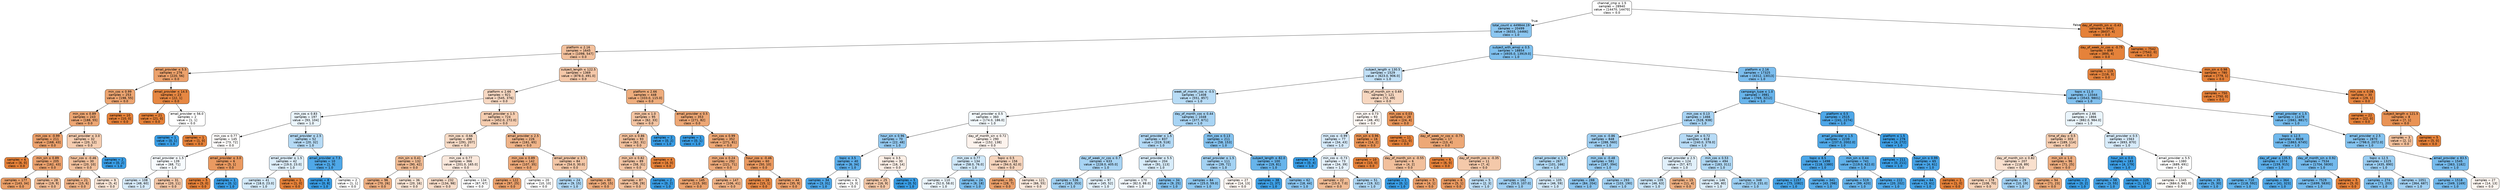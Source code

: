 digraph Tree {
node [shape=box, style="filled, rounded", color="black", fontname="helvetica"] ;
edge [fontname="helvetica"] ;
0 [label=<channel_cmp &le; 1.5<br/>samples = 28940<br/>value = [14470, 14470]<br/>class = 0.0>, fillcolor="#ffffff"] ;
1 [label=<total_count &le; 449844.19<br/>samples = 20499<br/>value = [6033, 14466]<br/>class = 1.0>, fillcolor="#8cc6f0"] ;
0 -> 1 [labeldistance=2.5, labelangle=45, headlabel="True"] ;
2 [label=<platform &le; 2.16<br/>samples = 1645<br/>value = [1098, 547]<br/>class = 0.0>, fillcolor="#f2c09c"] ;
1 -> 2 ;
3 [label=<email_provider &le; 5.5<br/>samples = 276<br/>value = [220, 56]<br/>class = 0.0>, fillcolor="#eca16b"] ;
2 -> 3 ;
4 [label=<min_cos &le; 0.99<br/>samples = 253<br/>value = [198, 55]<br/>class = 0.0>, fillcolor="#eca470"] ;
3 -> 4 ;
5 [label=<min_cos &le; 0.89<br/>samples = 243<br/>value = [188, 55]<br/>class = 0.0>, fillcolor="#eda673"] ;
4 -> 5 ;
6 [label=<min_cos &le; -0.99<br/>samples = 211<br/>value = [168, 43]<br/>class = 0.0>, fillcolor="#eca16c"] ;
5 -> 6 ;
7 [label=<samples = 6<br/>value = [6, 0]<br/>class = 0.0>, fillcolor="#e58139"] ;
6 -> 7 ;
8 [label=<min_sin &le; 0.89<br/>samples = 205<br/>value = [162, 43]<br/>class = 0.0>, fillcolor="#eca26e"] ;
6 -> 8 ;
9 [label=<samples = 177<br/>value = [143, 34]<br/>class = 0.0>, fillcolor="#eb9f68"] ;
8 -> 9 ;
10 [label=<samples = 28<br/>value = [19, 9]<br/>class = 0.0>, fillcolor="#f1bd97"] ;
8 -> 10 ;
11 [label=<email_provider &le; 3.0<br/>samples = 32<br/>value = [20, 12]<br/>class = 0.0>, fillcolor="#f5cdb0"] ;
5 -> 11 ;
12 [label=<hour_cos &le; -0.46<br/>samples = 30<br/>value = [20, 10]<br/>class = 0.0>, fillcolor="#f2c09c"] ;
11 -> 12 ;
13 [label=<samples = 21<br/>value = [15, 6]<br/>class = 0.0>, fillcolor="#efb388"] ;
12 -> 13 ;
14 [label=<samples = 9<br/>value = [5, 4]<br/>class = 0.0>, fillcolor="#fae6d7"] ;
12 -> 14 ;
15 [label=<samples = 2<br/>value = [0, 2]<br/>class = 1.0>, fillcolor="#399de5"] ;
11 -> 15 ;
16 [label=<samples = 10<br/>value = [10, 0]<br/>class = 0.0>, fillcolor="#e58139"] ;
4 -> 16 ;
17 [label=<email_provider &le; 14.5<br/>samples = 23<br/>value = [22, 1]<br/>class = 0.0>, fillcolor="#e68742"] ;
3 -> 17 ;
18 [label=<samples = 21<br/>value = [21, 0]<br/>class = 0.0>, fillcolor="#e58139"] ;
17 -> 18 ;
19 [label=<email_provider &le; 56.0<br/>samples = 2<br/>value = [1, 1]<br/>class = 0.0>, fillcolor="#ffffff"] ;
17 -> 19 ;
20 [label=<samples = 1<br/>value = [0, 1]<br/>class = 1.0>, fillcolor="#399de5"] ;
19 -> 20 ;
21 [label=<samples = 1<br/>value = [1, 0]<br/>class = 0.0>, fillcolor="#e58139"] ;
19 -> 21 ;
22 [label=<subject_length &le; 122.5<br/>samples = 1369<br/>value = [878.0, 491.0]<br/>class = 0.0>, fillcolor="#f4c7a8"] ;
2 -> 22 ;
23 [label=<platform &le; 2.66<br/>samples = 921<br/>value = [545, 376]<br/>class = 0.0>, fillcolor="#f7d8c2"] ;
22 -> 23 ;
24 [label=<min_cos &le; 0.83<br/>samples = 197<br/>value = [93, 104]<br/>class = 1.0>, fillcolor="#eaf5fc"] ;
23 -> 24 ;
25 [label=<min_cos &le; 0.77<br/>samples = 145<br/>value = [73, 72]<br/>class = 0.0>, fillcolor="#fffdfc"] ;
24 -> 25 ;
26 [label=<email_provider &le; 1.5<br/>samples = 139<br/>value = [68, 71]<br/>class = 1.0>, fillcolor="#f7fbfe"] ;
25 -> 26 ;
27 [label=<samples = 108<br/>value = [48, 60]<br/>class = 1.0>, fillcolor="#d7ebfa"] ;
26 -> 27 ;
28 [label=<samples = 31<br/>value = [20, 11]<br/>class = 0.0>, fillcolor="#f3c6a6"] ;
26 -> 28 ;
29 [label=<email_provider &le; 3.0<br/>samples = 6<br/>value = [5, 1]<br/>class = 0.0>, fillcolor="#ea9a61"] ;
25 -> 29 ;
30 [label=<samples = 5<br/>value = [5, 0]<br/>class = 0.0>, fillcolor="#e58139"] ;
29 -> 30 ;
31 [label=<samples = 1<br/>value = [0, 1]<br/>class = 1.0>, fillcolor="#399de5"] ;
29 -> 31 ;
32 [label=<email_provider &le; 2.5<br/>samples = 52<br/>value = [20, 32]<br/>class = 1.0>, fillcolor="#b5daf5"] ;
24 -> 32 ;
33 [label=<email_provider &le; 1.5<br/>samples = 42<br/>value = [19.0, 23.0]<br/>class = 1.0>, fillcolor="#ddeefa"] ;
32 -> 33 ;
34 [label=<samples = 41<br/>value = [18.0, 23.0]<br/>class = 1.0>, fillcolor="#d4eaf9"] ;
33 -> 34 ;
35 [label=<samples = 1<br/>value = [1, 0]<br/>class = 0.0>, fillcolor="#e58139"] ;
33 -> 35 ;
36 [label=<email_provider &le; 7.5<br/>samples = 10<br/>value = [1, 9]<br/>class = 1.0>, fillcolor="#4fa8e8"] ;
32 -> 36 ;
37 [label=<samples = 8<br/>value = [0, 8]<br/>class = 1.0>, fillcolor="#399de5"] ;
36 -> 37 ;
38 [label=<samples = 2<br/>value = [1, 1]<br/>class = 0.0>, fillcolor="#ffffff"] ;
36 -> 38 ;
39 [label=<email_provider &le; 1.5<br/>samples = 724<br/>value = [452.0, 272.0]<br/>class = 0.0>, fillcolor="#f5cdb0"] ;
23 -> 39 ;
40 [label=<min_cos &le; -0.66<br/>samples = 498<br/>value = [291, 207]<br/>class = 0.0>, fillcolor="#f7dbc6"] ;
39 -> 40 ;
41 [label=<min_sin &le; 0.41<br/>samples = 132<br/>value = [90, 42]<br/>class = 0.0>, fillcolor="#f1bc95"] ;
40 -> 41 ;
42 [label=<samples = 96<br/>value = [70, 26]<br/>class = 0.0>, fillcolor="#efb083"] ;
41 -> 42 ;
43 [label=<samples = 36<br/>value = [20, 16]<br/>class = 0.0>, fillcolor="#fae6d7"] ;
41 -> 43 ;
44 [label=<min_cos &le; 0.77<br/>samples = 366<br/>value = [201.0, 165.0]<br/>class = 0.0>, fillcolor="#fae8dc"] ;
40 -> 44 ;
45 [label=<samples = 232<br/>value = [134, 98]<br/>class = 0.0>, fillcolor="#f8ddca"] ;
44 -> 45 ;
46 [label=<samples = 134<br/>value = [67, 67]<br/>class = 0.0>, fillcolor="#ffffff"] ;
44 -> 46 ;
47 [label=<email_provider &le; 2.5<br/>samples = 226<br/>value = [161, 65]<br/>class = 0.0>, fillcolor="#efb489"] ;
39 -> 47 ;
48 [label=<min_cos &le; 0.89<br/>samples = 142<br/>value = [107, 35]<br/>class = 0.0>, fillcolor="#eeaa7a"] ;
47 -> 48 ;
49 [label=<samples = 122<br/>value = [97, 25]<br/>class = 0.0>, fillcolor="#eca16c"] ;
48 -> 49 ;
50 [label=<samples = 20<br/>value = [10, 10]<br/>class = 0.0>, fillcolor="#ffffff"] ;
48 -> 50 ;
51 [label=<email_provider &le; 3.5<br/>samples = 84<br/>value = [54.0, 30.0]<br/>class = 0.0>, fillcolor="#f3c7a7"] ;
47 -> 51 ;
52 [label=<samples = 24<br/>value = [9, 15]<br/>class = 1.0>, fillcolor="#b0d8f5"] ;
51 -> 52 ;
53 [label=<samples = 60<br/>value = [45, 15]<br/>class = 0.0>, fillcolor="#eeab7b"] ;
51 -> 53 ;
54 [label=<platform &le; 2.66<br/>samples = 448<br/>value = [333.0, 115.0]<br/>class = 0.0>, fillcolor="#eead7d"] ;
22 -> 54 ;
55 [label=<min_cos &le; 1.0<br/>samples = 95<br/>value = [62, 33]<br/>class = 0.0>, fillcolor="#f3c4a2"] ;
54 -> 55 ;
56 [label=<min_sin &le; 0.86<br/>samples = 93<br/>value = [62, 31]<br/>class = 0.0>, fillcolor="#f2c09c"] ;
55 -> 56 ;
57 [label=<min_sin &le; 0.82<br/>samples = 89<br/>value = [58, 31]<br/>class = 0.0>, fillcolor="#f3c4a3"] ;
56 -> 57 ;
58 [label=<samples = 87<br/>value = [58, 29]<br/>class = 0.0>, fillcolor="#f2c09c"] ;
57 -> 58 ;
59 [label=<samples = 2<br/>value = [0, 2]<br/>class = 1.0>, fillcolor="#399de5"] ;
57 -> 59 ;
60 [label=<samples = 4<br/>value = [4, 0]<br/>class = 0.0>, fillcolor="#e58139"] ;
56 -> 60 ;
61 [label=<samples = 2<br/>value = [0, 2]<br/>class = 1.0>, fillcolor="#399de5"] ;
55 -> 61 ;
62 [label=<email_provider &le; 0.5<br/>samples = 353<br/>value = [271, 82]<br/>class = 0.0>, fillcolor="#eda775"] ;
54 -> 62 ;
63 [label=<samples = 1<br/>value = [0, 1]<br/>class = 1.0>, fillcolor="#399de5"] ;
62 -> 63 ;
64 [label=<min_cos &le; 0.99<br/>samples = 352<br/>value = [271, 81]<br/>class = 0.0>, fillcolor="#eda774"] ;
62 -> 64 ;
65 [label=<min_cos &le; 0.24<br/>samples = 292<br/>value = [221, 71]<br/>class = 0.0>, fillcolor="#eda979"] ;
64 -> 65 ;
66 [label=<samples = 145<br/>value = [115, 30]<br/>class = 0.0>, fillcolor="#eca26d"] ;
65 -> 66 ;
67 [label=<samples = 147<br/>value = [106, 41]<br/>class = 0.0>, fillcolor="#efb286"] ;
65 -> 67 ;
68 [label=<hour_cos &le; -0.46<br/>samples = 60<br/>value = [50, 10]<br/>class = 0.0>, fillcolor="#ea9a61"] ;
64 -> 68 ;
69 [label=<samples = 16<br/>value = [15, 1]<br/>class = 0.0>, fillcolor="#e78946"] ;
68 -> 69 ;
70 [label=<samples = 44<br/>value = [35, 9]<br/>class = 0.0>, fillcolor="#eca16c"] ;
68 -> 70 ;
71 [label=<subject_with_emoji &le; 0.5<br/>samples = 18854<br/>value = [4935.0, 13919.0]<br/>class = 1.0>, fillcolor="#7fc0ee"] ;
1 -> 71 ;
72 [label=<subject_length &le; 130.5<br/>samples = 1529<br/>value = [623.0, 906.0]<br/>class = 1.0>, fillcolor="#c1e0f7"] ;
71 -> 72 ;
73 [label=<week_of_month_cos &le; -0.5<br/>samples = 1408<br/>value = [551, 857]<br/>class = 1.0>, fillcolor="#b8dcf6"] ;
72 -> 73 ;
74 [label=<email_provider &le; 0.5<br/>samples = 360<br/>value = [174.0, 186.0]<br/>class = 1.0>, fillcolor="#f2f9fd"] ;
73 -> 74 ;
75 [label=<hour_sin &le; 0.96<br/>samples = 70<br/>value = [22, 48]<br/>class = 1.0>, fillcolor="#94caf1"] ;
74 -> 75 ;
76 [label=<topic &le; 3.5<br/>samples = 40<br/>value = [6, 34]<br/>class = 1.0>, fillcolor="#5caeea"] ;
75 -> 76 ;
77 [label=<samples = 34<br/>value = [3, 31]<br/>class = 1.0>, fillcolor="#4ca6e8"] ;
76 -> 77 ;
78 [label=<samples = 6<br/>value = [3, 3]<br/>class = 0.0>, fillcolor="#ffffff"] ;
76 -> 78 ;
79 [label=<topic &le; 3.5<br/>samples = 30<br/>value = [16, 14]<br/>class = 0.0>, fillcolor="#fcefe6"] ;
75 -> 79 ;
80 [label=<samples = 25<br/>value = [16, 9]<br/>class = 0.0>, fillcolor="#f4c8a8"] ;
79 -> 80 ;
81 [label=<samples = 5<br/>value = [0, 5]<br/>class = 1.0>, fillcolor="#399de5"] ;
79 -> 81 ;
82 [label=<day_of_month_sin &le; 0.72<br/>samples = 290<br/>value = [152, 138]<br/>class = 0.0>, fillcolor="#fdf3ed"] ;
74 -> 82 ;
83 [label=<min_cos &le; 0.77<br/>samples = 134<br/>value = [58.0, 76.0]<br/>class = 1.0>, fillcolor="#d0e8f9"] ;
82 -> 83 ;
84 [label=<samples = 110<br/>value = [52.0, 58.0]<br/>class = 1.0>, fillcolor="#ebf5fc"] ;
83 -> 84 ;
85 [label=<samples = 24<br/>value = [6, 18]<br/>class = 1.0>, fillcolor="#7bbeee"] ;
83 -> 85 ;
86 [label=<topic &le; 0.5<br/>samples = 156<br/>value = [94.0, 62.0]<br/>class = 0.0>, fillcolor="#f6d4bc"] ;
82 -> 86 ;
87 [label=<samples = 35<br/>value = [28, 7]<br/>class = 0.0>, fillcolor="#eca06a"] ;
86 -> 87 ;
88 [label=<samples = 121<br/>value = [66, 55]<br/>class = 0.0>, fillcolor="#fbeade"] ;
86 -> 88 ;
89 [label=<day_of_month_cos &le; 0.44<br/>samples = 1048<br/>value = [377, 671]<br/>class = 1.0>, fillcolor="#a8d4f4"] ;
73 -> 89 ;
90 [label=<email_provider &le; 1.5<br/>samples = 837<br/>value = [319, 518]<br/>class = 1.0>, fillcolor="#b3d9f5"] ;
89 -> 90 ;
91 [label=<day_of_week_nr_cos &le; 0.7<br/>samples = 633<br/>value = [228.0, 405.0]<br/>class = 1.0>, fillcolor="#a8d4f4"] ;
90 -> 91 ;
92 [label=<samples = 536<br/>value = [183, 353]<br/>class = 1.0>, fillcolor="#a0d0f2"] ;
91 -> 92 ;
93 [label=<samples = 97<br/>value = [45, 52]<br/>class = 1.0>, fillcolor="#e4f2fc"] ;
91 -> 93 ;
94 [label=<email_provider &le; 5.5<br/>samples = 204<br/>value = [91, 113]<br/>class = 1.0>, fillcolor="#d8ecfa"] ;
90 -> 94 ;
95 [label=<samples = 170<br/>value = [82.0, 88.0]<br/>class = 1.0>, fillcolor="#f2f8fd"] ;
94 -> 95 ;
96 [label=<samples = 34<br/>value = [9, 25]<br/>class = 1.0>, fillcolor="#80c0ee"] ;
94 -> 96 ;
97 [label=<min_cos &le; 0.13<br/>samples = 211<br/>value = [58, 153]<br/>class = 1.0>, fillcolor="#84c2ef"] ;
89 -> 97 ;
98 [label=<email_provider &le; 1.5<br/>samples = 111<br/>value = [39, 72]<br/>class = 1.0>, fillcolor="#a4d2f3"] ;
97 -> 98 ;
99 [label=<samples = 84<br/>value = [25.0, 59.0]<br/>class = 1.0>, fillcolor="#8dc7f0"] ;
98 -> 99 ;
100 [label=<samples = 27<br/>value = [14, 13]<br/>class = 0.0>, fillcolor="#fdf6f1"] ;
98 -> 100 ;
101 [label=<subject_length &le; 82.0<br/>samples = 100<br/>value = [19, 81]<br/>class = 1.0>, fillcolor="#67b4eb"] ;
97 -> 101 ;
102 [label=<samples = 38<br/>value = [1, 37]<br/>class = 1.0>, fillcolor="#3ea0e6"] ;
101 -> 102 ;
103 [label=<samples = 62<br/>value = [18, 44]<br/>class = 1.0>, fillcolor="#8ac5f0"] ;
101 -> 103 ;
104 [label=<day_of_month_sin &le; 0.69<br/>samples = 121<br/>value = [72, 49]<br/>class = 0.0>, fillcolor="#f7d7c0"] ;
72 -> 104 ;
105 [label=<min_sin &le; 0.73<br/>samples = 93<br/>value = [48, 45]<br/>class = 0.0>, fillcolor="#fdf7f3"] ;
104 -> 105 ;
106 [label=<min_cos &le; -0.99<br/>samples = 77<br/>value = [34, 43]<br/>class = 1.0>, fillcolor="#d6eafa"] ;
105 -> 106 ;
107 [label=<samples = 4<br/>value = [0, 4]<br/>class = 1.0>, fillcolor="#399de5"] ;
106 -> 107 ;
108 [label=<min_cos &le; -0.73<br/>samples = 73<br/>value = [34, 39]<br/>class = 1.0>, fillcolor="#e6f2fc"] ;
106 -> 108 ;
109 [label=<samples = 22<br/>value = [15.0, 7.0]<br/>class = 0.0>, fillcolor="#f1bc95"] ;
108 -> 109 ;
110 [label=<samples = 51<br/>value = [19, 32]<br/>class = 1.0>, fillcolor="#afd7f4"] ;
108 -> 110 ;
111 [label=<min_sin &le; 0.96<br/>samples = 16<br/>value = [14, 2]<br/>class = 0.0>, fillcolor="#e99355"] ;
105 -> 111 ;
112 [label=<samples = 10<br/>value = [10, 0]<br/>class = 0.0>, fillcolor="#e58139"] ;
111 -> 112 ;
113 [label=<day_of_month_sin &le; -0.55<br/>samples = 6<br/>value = [4, 2]<br/>class = 0.0>, fillcolor="#f2c09c"] ;
111 -> 113 ;
114 [label=<samples = 1<br/>value = [0, 1]<br/>class = 1.0>, fillcolor="#399de5"] ;
113 -> 114 ;
115 [label=<samples = 5<br/>value = [4, 1]<br/>class = 0.0>, fillcolor="#eca06a"] ;
113 -> 115 ;
116 [label=<min_cos &le; 0.03<br/>samples = 28<br/>value = [24, 4]<br/>class = 0.0>, fillcolor="#e9965a"] ;
104 -> 116 ;
117 [label=<samples = 11<br/>value = [11, 0]<br/>class = 0.0>, fillcolor="#e58139"] ;
116 -> 117 ;
118 [label=<day_of_week_nr_cos &le; -0.75<br/>samples = 17<br/>value = [13, 4]<br/>class = 0.0>, fillcolor="#eda876"] ;
116 -> 118 ;
119 [label=<samples = 6<br/>value = [6, 0]<br/>class = 0.0>, fillcolor="#e58139"] ;
118 -> 119 ;
120 [label=<day_of_month_cos &le; -0.35<br/>samples = 11<br/>value = [7, 4]<br/>class = 0.0>, fillcolor="#f4c9aa"] ;
118 -> 120 ;
121 [label=<samples = 6<br/>value = [5, 1]<br/>class = 0.0>, fillcolor="#ea9a61"] ;
120 -> 121 ;
122 [label=<samples = 5<br/>value = [2, 3]<br/>class = 1.0>, fillcolor="#bddef6"] ;
120 -> 122 ;
123 [label=<platform &le; 2.16<br/>samples = 17325<br/>value = [4312, 13013]<br/>class = 1.0>, fillcolor="#7bbdee"] ;
71 -> 123 ;
124 [label=<campaign_type &le; 1.0<br/>samples = 3981<br/>value = [769, 3212]<br/>class = 1.0>, fillcolor="#68b4eb"] ;
123 -> 124 ;
125 [label=<min_cos &le; 0.13<br/>samples = 1466<br/>value = [528, 938]<br/>class = 1.0>, fillcolor="#a8d4f4"] ;
124 -> 125 ;
126 [label=<min_cos &le; -0.86<br/>samples = 848<br/>value = [288, 560]<br/>class = 1.0>, fillcolor="#9fcff2"] ;
125 -> 126 ;
127 [label=<email_provider &le; 1.5<br/>samples = 267<br/>value = [101, 166]<br/>class = 1.0>, fillcolor="#b1d9f5"] ;
126 -> 127 ;
128 [label=<samples = 162<br/>value = [55.0, 107.0]<br/>class = 1.0>, fillcolor="#9fcff2"] ;
127 -> 128 ;
129 [label=<samples = 105<br/>value = [46, 59]<br/>class = 1.0>, fillcolor="#d3e9f9"] ;
127 -> 129 ;
130 [label=<min_cos &le; -0.48<br/>samples = 581<br/>value = [187, 394]<br/>class = 1.0>, fillcolor="#97ccf1"] ;
126 -> 130 ;
131 [label=<samples = 288<br/>value = [84, 204]<br/>class = 1.0>, fillcolor="#8bc5f0"] ;
130 -> 131 ;
132 [label=<samples = 293<br/>value = [103, 190]<br/>class = 1.0>, fillcolor="#a4d2f3"] ;
130 -> 132 ;
133 [label=<hour_sin &le; 0.72<br/>samples = 618<br/>value = [240.0, 378.0]<br/>class = 1.0>, fillcolor="#b7dbf6"] ;
125 -> 133 ;
134 [label=<email_provider &le; 2.5<br/>samples = 124<br/>value = [57, 67]<br/>class = 1.0>, fillcolor="#e1f0fb"] ;
133 -> 134 ;
135 [label=<samples = 109<br/>value = [46, 63]<br/>class = 1.0>, fillcolor="#cae5f8"] ;
134 -> 135 ;
136 [label=<samples = 15<br/>value = [11, 4]<br/>class = 0.0>, fillcolor="#eeaf81"] ;
134 -> 136 ;
137 [label=<min_cos &le; 0.53<br/>samples = 494<br/>value = [183, 311]<br/>class = 1.0>, fillcolor="#aed7f4"] ;
133 -> 137 ;
138 [label=<samples = 146<br/>value = [66, 80]<br/>class = 1.0>, fillcolor="#dceefa"] ;
137 -> 138 ;
139 [label=<samples = 348<br/>value = [117.0, 231.0]<br/>class = 1.0>, fillcolor="#9dcff2"] ;
137 -> 139 ;
140 [label=<platform &le; 0.5<br/>samples = 2515<br/>value = [241, 2274]<br/>class = 1.0>, fillcolor="#4ea7e8"] ;
124 -> 140 ;
141 [label=<email_provider &le; 1.5<br/>samples = 2239<br/>value = [237.0, 2002.0]<br/>class = 1.0>, fillcolor="#50a9e8"] ;
140 -> 141 ;
142 [label=<topic &le; 8.5<br/>samples = 1498<br/>value = [118, 1380]<br/>class = 1.0>, fillcolor="#4aa5e7"] ;
141 -> 142 ;
143 [label=<samples = 1157<br/>value = [75, 1082]<br/>class = 1.0>, fillcolor="#47a4e7"] ;
142 -> 143 ;
144 [label=<samples = 341<br/>value = [43, 298]<br/>class = 1.0>, fillcolor="#56abe9"] ;
142 -> 144 ;
145 [label=<min_sin &le; 0.44<br/>samples = 741<br/>value = [119.0, 622.0]<br/>class = 1.0>, fillcolor="#5fb0ea"] ;
141 -> 145 ;
146 [label=<samples = 519<br/>value = [99, 420]<br/>class = 1.0>, fillcolor="#68b4eb"] ;
145 -> 146 ;
147 [label=<samples = 222<br/>value = [20, 202]<br/>class = 1.0>, fillcolor="#4da7e8"] ;
145 -> 147 ;
148 [label=<platform &le; 1.5<br/>samples = 276<br/>value = [4, 272]<br/>class = 1.0>, fillcolor="#3c9ee5"] ;
140 -> 148 ;
149 [label=<samples = 211<br/>value = [0, 211]<br/>class = 1.0>, fillcolor="#399de5"] ;
148 -> 149 ;
150 [label=<hour_sin &le; 0.99<br/>samples = 65<br/>value = [4, 61]<br/>class = 1.0>, fillcolor="#46a3e7"] ;
148 -> 150 ;
151 [label=<samples = 64<br/>value = [3, 61]<br/>class = 1.0>, fillcolor="#43a2e6"] ;
150 -> 151 ;
152 [label=<samples = 1<br/>value = [1, 0]<br/>class = 0.0>, fillcolor="#e58139"] ;
150 -> 152 ;
153 [label=<topic &le; 11.0<br/>samples = 13344<br/>value = [3543, 9801]<br/>class = 1.0>, fillcolor="#81c0ee"] ;
123 -> 153 ;
154 [label=<platform &le; 2.66<br/>samples = 1866<br/>value = [882.0, 984.0]<br/>class = 1.0>, fillcolor="#eaf5fc"] ;
153 -> 154 ;
155 [label=<time_of_day &le; 0.5<br/>samples = 303<br/>value = [189, 114]<br/>class = 0.0>, fillcolor="#f5cdb0"] ;
154 -> 155 ;
156 [label=<day_of_month_sin &le; 0.82<br/>samples = 207<br/>value = [118, 89]<br/>class = 0.0>, fillcolor="#f9e0ce"] ;
155 -> 156 ;
157 [label=<samples = 178<br/>value = [108, 70]<br/>class = 0.0>, fillcolor="#f6d3b9"] ;
156 -> 157 ;
158 [label=<samples = 29<br/>value = [10, 19]<br/>class = 1.0>, fillcolor="#a1d1f3"] ;
156 -> 158 ;
159 [label=<min_sin &le; 1.0<br/>samples = 96<br/>value = [71, 25]<br/>class = 0.0>, fillcolor="#eead7f"] ;
155 -> 159 ;
160 [label=<samples = 94<br/>value = [71, 23]<br/>class = 0.0>, fillcolor="#edaa79"] ;
159 -> 160 ;
161 [label=<samples = 2<br/>value = [0, 2]<br/>class = 1.0>, fillcolor="#399de5"] ;
159 -> 161 ;
162 [label=<email_provider &le; 0.5<br/>samples = 1563<br/>value = [693, 870]<br/>class = 1.0>, fillcolor="#d7ebfa"] ;
154 -> 162 ;
163 [label=<hour_sin &le; 0.0<br/>samples = 183<br/>value = [4, 179]<br/>class = 1.0>, fillcolor="#3d9fe6"] ;
162 -> 163 ;
164 [label=<samples = 58<br/>value = [3, 55]<br/>class = 1.0>, fillcolor="#44a2e6"] ;
163 -> 164 ;
165 [label=<samples = 125<br/>value = [1, 124]<br/>class = 1.0>, fillcolor="#3b9ee5"] ;
163 -> 165 ;
166 [label=<email_provider &le; 5.5<br/>samples = 1380<br/>value = [689, 691]<br/>class = 1.0>, fillcolor="#feffff"] ;
162 -> 166 ;
167 [label=<samples = 1345<br/>value = [684.0, 661.0]<br/>class = 0.0>, fillcolor="#fefbf8"] ;
166 -> 167 ;
168 [label=<samples = 35<br/>value = [5, 30]<br/>class = 1.0>, fillcolor="#5aade9"] ;
166 -> 168 ;
169 [label=<email_provider &le; 1.5<br/>samples = 11478<br/>value = [2661, 8817]<br/>class = 1.0>, fillcolor="#75bbed"] ;
153 -> 169 ;
170 [label=<topic &le; 12.5<br/>samples = 8608<br/>value = [1863, 6745]<br/>class = 1.0>, fillcolor="#70b8ec"] ;
169 -> 170 ;
171 [label=<day_of_year &le; 135.5<br/>samples = 1074<br/>value = [159, 915]<br/>class = 1.0>, fillcolor="#5baeea"] ;
170 -> 171 ;
172 [label=<samples = 710<br/>value = [118, 592]<br/>class = 1.0>, fillcolor="#60b1ea"] ;
171 -> 172 ;
173 [label=<samples = 364<br/>value = [41, 323]<br/>class = 1.0>, fillcolor="#52a9e8"] ;
171 -> 173 ;
174 [label=<day_of_month_sin &le; 0.92<br/>samples = 7534<br/>value = [1704, 5830]<br/>class = 1.0>, fillcolor="#73baed"] ;
170 -> 174 ;
175 [label=<samples = 7529<br/>value = [1699, 5830]<br/>class = 1.0>, fillcolor="#73baed"] ;
174 -> 175 ;
176 [label=<samples = 5<br/>value = [5, 0]<br/>class = 0.0>, fillcolor="#e58139"] ;
174 -> 176 ;
177 [label=<email_provider &le; 2.5<br/>samples = 2870<br/>value = [798.0, 2072.0]<br/>class = 1.0>, fillcolor="#85c3ef"] ;
169 -> 177 ;
178 [label=<topic &le; 12.5<br/>samples = 1325<br/>value = [435, 890]<br/>class = 1.0>, fillcolor="#9acdf2"] ;
177 -> 178 ;
179 [label=<samples = 274<br/>value = [71, 203]<br/>class = 1.0>, fillcolor="#7ebfee"] ;
178 -> 179 ;
180 [label=<samples = 1051<br/>value = [364, 687]<br/>class = 1.0>, fillcolor="#a2d1f3"] ;
178 -> 180 ;
181 [label=<email_provider &le; 83.5<br/>samples = 1545<br/>value = [363, 1182]<br/>class = 1.0>, fillcolor="#76bbed"] ;
177 -> 181 ;
182 [label=<samples = 1518<br/>value = [349, 1169]<br/>class = 1.0>, fillcolor="#74baed"] ;
181 -> 182 ;
183 [label=<samples = 27<br/>value = [14, 13]<br/>class = 0.0>, fillcolor="#fdf6f1"] ;
181 -> 183 ;
184 [label=<day_of_month_sin &le; -0.43<br/>samples = 8441<br/>value = [8437, 4]<br/>class = 0.0>, fillcolor="#e58139"] ;
0 -> 184 [labeldistance=2.5, labelangle=-45, headlabel="False"] ;
185 [label=<day_of_week_nr_cos &le; -0.75<br/>samples = 899<br/>value = [895, 4]<br/>class = 0.0>, fillcolor="#e5823a"] ;
184 -> 185 ;
186 [label=<samples = 119<br/>value = [116, 3]<br/>class = 0.0>, fillcolor="#e6843e"] ;
185 -> 186 ;
187 [label=<min_sin &le; 0.98<br/>samples = 780<br/>value = [779, 1]<br/>class = 0.0>, fillcolor="#e58139"] ;
185 -> 187 ;
188 [label=<samples = 750<br/>value = [750, 0]<br/>class = 0.0>, fillcolor="#e58139"] ;
187 -> 188 ;
189 [label=<min_cos &le; 0.08<br/>samples = 30<br/>value = [29, 1]<br/>class = 0.0>, fillcolor="#e68540"] ;
187 -> 189 ;
190 [label=<samples = 22<br/>value = [22, 0]<br/>class = 0.0>, fillcolor="#e58139"] ;
189 -> 190 ;
191 [label=<subject_length &le; 121.5<br/>samples = 8<br/>value = [7, 1]<br/>class = 0.0>, fillcolor="#e99355"] ;
189 -> 191 ;
192 [label=<samples = 3<br/>value = [2, 1]<br/>class = 0.0>, fillcolor="#f2c09c"] ;
191 -> 192 ;
193 [label=<samples = 5<br/>value = [5, 0]<br/>class = 0.0>, fillcolor="#e58139"] ;
191 -> 193 ;
194 [label=<samples = 7542<br/>value = [7542, 0]<br/>class = 0.0>, fillcolor="#e58139"] ;
184 -> 194 ;
}
